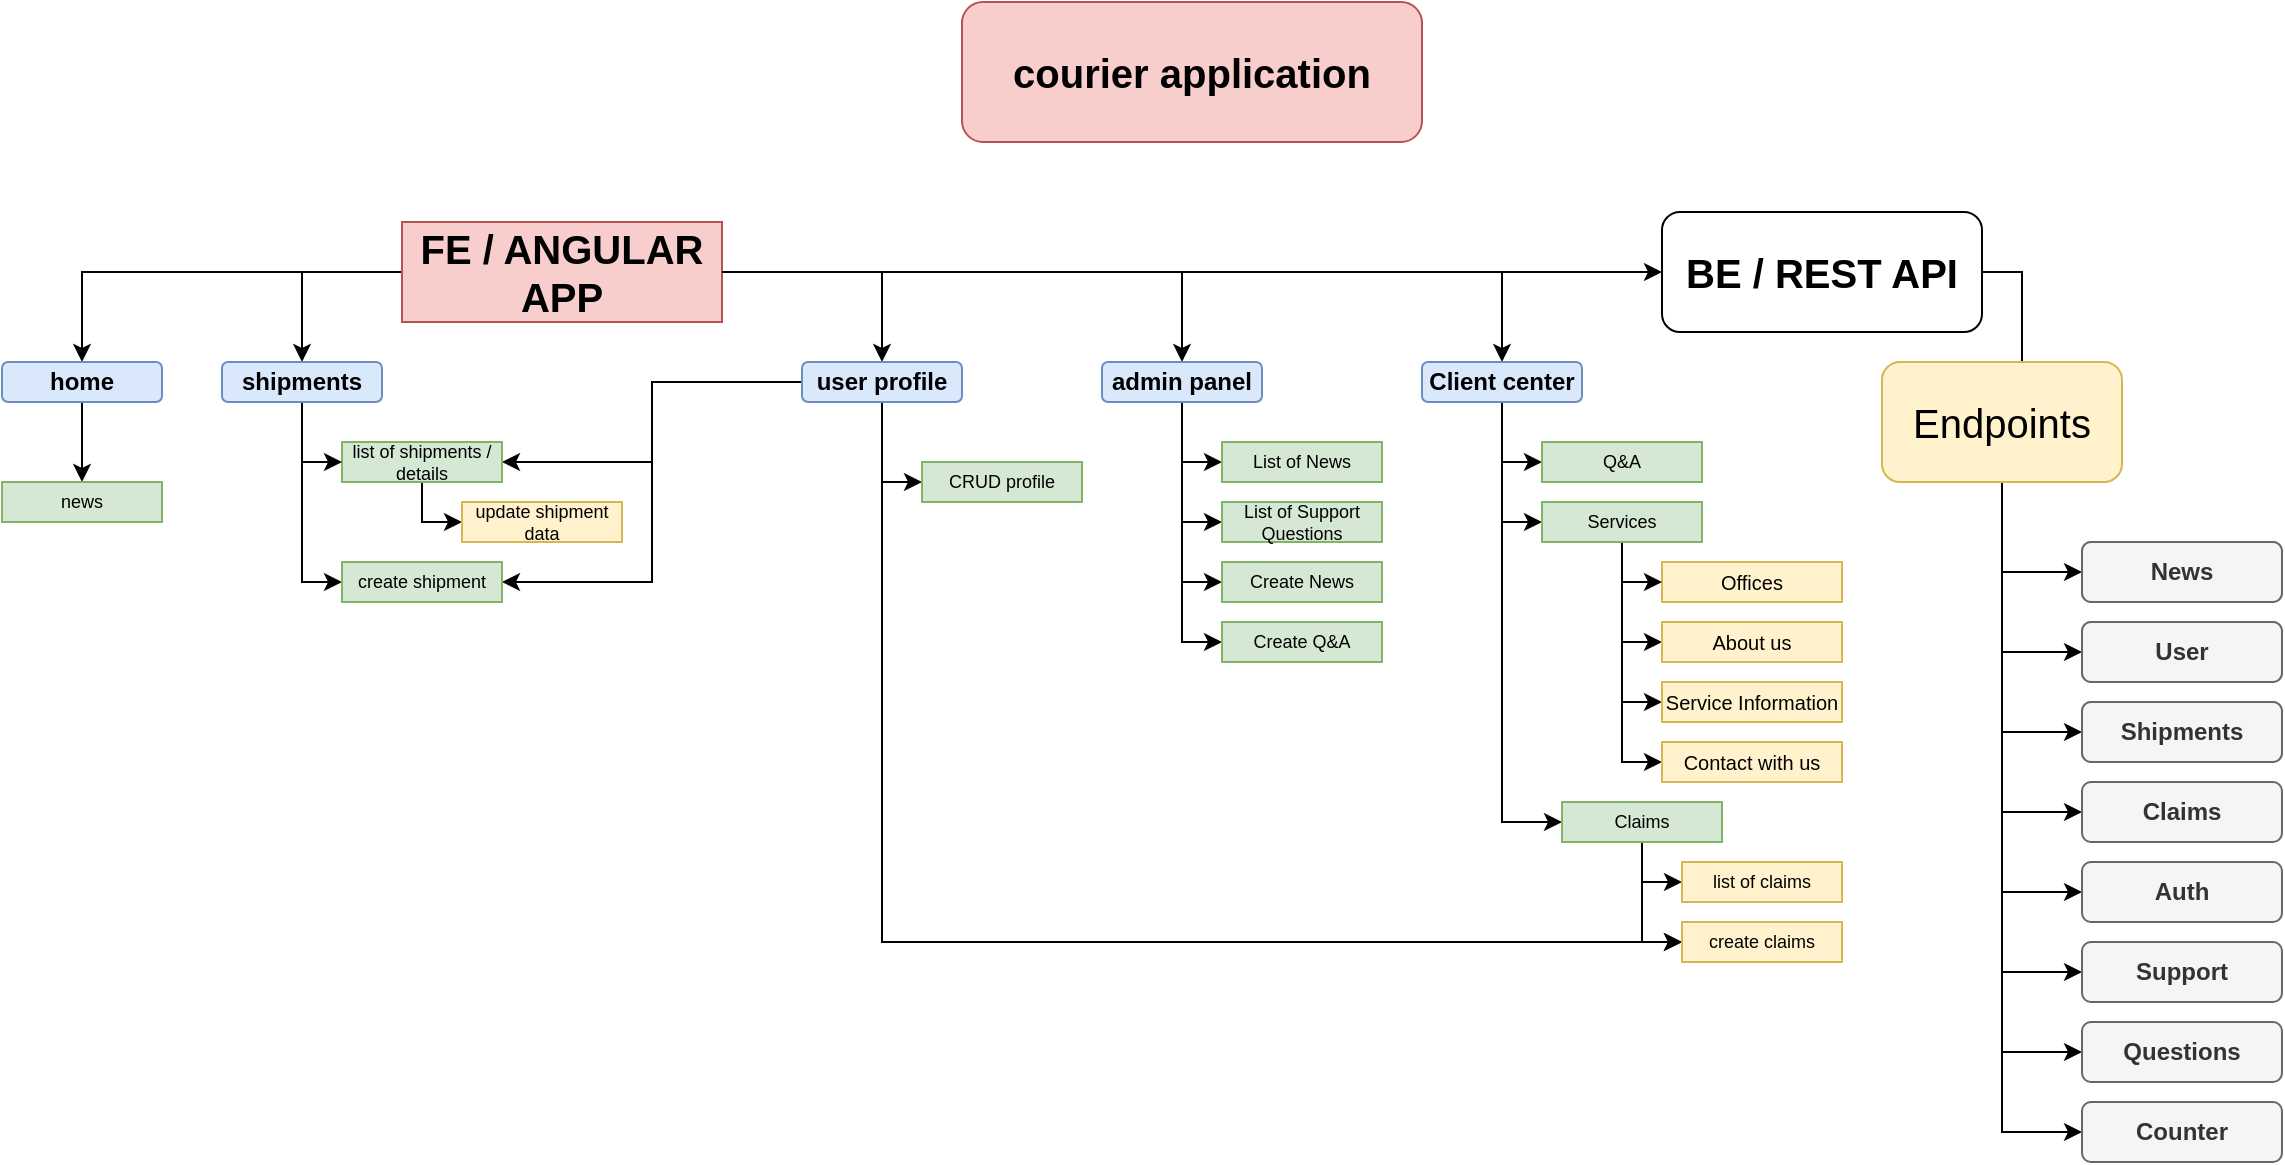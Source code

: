 <mxfile version="14.5.1" type="device"><diagram id="NmO6XR9BveKvqCJBS34-" name="Courier Workshop"><mxGraphModel dx="2401" dy="1166" grid="1" gridSize="10" guides="1" tooltips="1" connect="1" arrows="1" fold="1" page="1" pageScale="1" pageWidth="850" pageHeight="1100" math="0" shadow="0"><root><mxCell id="NPtnaH-zlWrkCbMKxlkU-0"/><mxCell id="NPtnaH-zlWrkCbMKxlkU-1" parent="NPtnaH-zlWrkCbMKxlkU-0"/><mxCell id="NPtnaH-zlWrkCbMKxlkU-14" value="" style="edgeStyle=orthogonalEdgeStyle;rounded=0;orthogonalLoop=1;jettySize=auto;html=1;fontSize=9;exitX=1;exitY=0.5;exitDx=0;exitDy=0;entryX=0.5;entryY=0;entryDx=0;entryDy=0;" parent="NPtnaH-zlWrkCbMKxlkU-1" source="NPtnaH-zlWrkCbMKxlkU-2" target="NPtnaH-zlWrkCbMKxlkU-13" edge="1"><mxGeometry relative="1" as="geometry"><Array as="points"><mxPoint x="-360" y="175"/></Array></mxGeometry></mxCell><mxCell id="p-vQt3Yd0xv5iEvAyUSR-5" value="" style="edgeStyle=orthogonalEdgeStyle;rounded=0;orthogonalLoop=1;jettySize=auto;html=1;fontSize=9;exitX=1;exitY=0.5;exitDx=0;exitDy=0;entryX=0.5;entryY=0;entryDx=0;entryDy=0;" parent="NPtnaH-zlWrkCbMKxlkU-1" source="NPtnaH-zlWrkCbMKxlkU-2" target="p-vQt3Yd0xv5iEvAyUSR-4" edge="1"><mxGeometry relative="1" as="geometry"><Array as="points"><mxPoint x="-50" y="175"/></Array></mxGeometry></mxCell><mxCell id="lzf4xGbKeQQOvhCxsAVb-0" style="edgeStyle=orthogonalEdgeStyle;rounded=0;orthogonalLoop=1;jettySize=auto;html=1;entryX=0.5;entryY=0;entryDx=0;entryDy=0;" parent="NPtnaH-zlWrkCbMKxlkU-1" source="NPtnaH-zlWrkCbMKxlkU-2" target="Gd3nIjmUPdCHngAKYLW3-5" edge="1"><mxGeometry relative="1" as="geometry"/></mxCell><mxCell id="eLoHCu9SeHMB5EDeMGzE-19" style="edgeStyle=orthogonalEdgeStyle;rounded=0;orthogonalLoop=1;jettySize=auto;html=1;entryX=0;entryY=0.5;entryDx=0;entryDy=0;" edge="1" parent="NPtnaH-zlWrkCbMKxlkU-1" source="NPtnaH-zlWrkCbMKxlkU-2" target="eLoHCu9SeHMB5EDeMGzE-1"><mxGeometry relative="1" as="geometry"/></mxCell><mxCell id="eLoHCu9SeHMB5EDeMGzE-23" style="edgeStyle=orthogonalEdgeStyle;rounded=0;orthogonalLoop=1;jettySize=auto;html=1;entryX=0.5;entryY=0;entryDx=0;entryDy=0;" edge="1" parent="NPtnaH-zlWrkCbMKxlkU-1" source="NPtnaH-zlWrkCbMKxlkU-2" target="NPtnaH-zlWrkCbMKxlkU-3"><mxGeometry relative="1" as="geometry"/></mxCell><mxCell id="NPtnaH-zlWrkCbMKxlkU-2" value="FE / ANGULAR APP" style="rounded=0;whiteSpace=wrap;html=1;fillColor=#f8cecc;strokeColor=#b85450;fontStyle=1;fontSize=20;" parent="NPtnaH-zlWrkCbMKxlkU-1" vertex="1"><mxGeometry x="-600" y="150" width="160" height="50" as="geometry"/></mxCell><mxCell id="NPtnaH-zlWrkCbMKxlkU-10" value="" style="edgeStyle=orthogonalEdgeStyle;rounded=0;orthogonalLoop=1;jettySize=auto;html=1;fontSize=10;entryX=0.5;entryY=0;entryDx=0;entryDy=0;" parent="NPtnaH-zlWrkCbMKxlkU-1" source="NPtnaH-zlWrkCbMKxlkU-3" target="NPtnaH-zlWrkCbMKxlkU-9" edge="1"><mxGeometry relative="1" as="geometry"/></mxCell><mxCell id="NPtnaH-zlWrkCbMKxlkU-3" value="home" style="whiteSpace=wrap;html=1;rounded=1;fillColor=#dae8fc;strokeColor=#6c8ebf;fontSize=12;fontStyle=1" parent="NPtnaH-zlWrkCbMKxlkU-1" vertex="1"><mxGeometry x="-800" y="220" width="80" height="20" as="geometry"/></mxCell><mxCell id="NPtnaH-zlWrkCbMKxlkU-9" value="news" style="whiteSpace=wrap;html=1;rounded=0;fillColor=#d5e8d4;strokeColor=#82b366;fontSize=9;" parent="NPtnaH-zlWrkCbMKxlkU-1" vertex="1"><mxGeometry x="-800" y="280" width="80" height="20" as="geometry"/></mxCell><mxCell id="NPtnaH-zlWrkCbMKxlkU-16" value="" style="edgeStyle=orthogonalEdgeStyle;rounded=0;orthogonalLoop=1;jettySize=auto;html=1;fontSize=9;exitX=1;exitY=0.5;exitDx=0;exitDy=0;" parent="NPtnaH-zlWrkCbMKxlkU-1" source="NPtnaH-zlWrkCbMKxlkU-2" target="NPtnaH-zlWrkCbMKxlkU-15" edge="1"><mxGeometry relative="1" as="geometry"/></mxCell><mxCell id="Gd3nIjmUPdCHngAKYLW3-16" value="" style="edgeStyle=orthogonalEdgeStyle;rounded=0;orthogonalLoop=1;jettySize=auto;html=1;entryX=0;entryY=0.5;entryDx=0;entryDy=0;" parent="NPtnaH-zlWrkCbMKxlkU-1" source="NPtnaH-zlWrkCbMKxlkU-13" target="Gd3nIjmUPdCHngAKYLW3-14" edge="1"><mxGeometry relative="1" as="geometry"/></mxCell><mxCell id="Gd3nIjmUPdCHngAKYLW3-21" value="" style="edgeStyle=orthogonalEdgeStyle;rounded=0;orthogonalLoop=1;jettySize=auto;html=1;entryX=1;entryY=0.5;entryDx=0;entryDy=0;" parent="NPtnaH-zlWrkCbMKxlkU-1" source="NPtnaH-zlWrkCbMKxlkU-13" target="NPtnaH-zlWrkCbMKxlkU-19" edge="1"><mxGeometry relative="1" as="geometry"/></mxCell><mxCell id="Gd3nIjmUPdCHngAKYLW3-45" style="edgeStyle=orthogonalEdgeStyle;rounded=0;orthogonalLoop=1;jettySize=auto;html=1;entryX=0;entryY=0.5;entryDx=0;entryDy=0;exitX=0.5;exitY=1;exitDx=0;exitDy=0;" parent="NPtnaH-zlWrkCbMKxlkU-1" source="NPtnaH-zlWrkCbMKxlkU-13" target="Gd3nIjmUPdCHngAKYLW3-27" edge="1"><mxGeometry relative="1" as="geometry"/></mxCell><mxCell id="lzf4xGbKeQQOvhCxsAVb-1" style="edgeStyle=orthogonalEdgeStyle;rounded=0;orthogonalLoop=1;jettySize=auto;html=1;entryX=1;entryY=0.5;entryDx=0;entryDy=0;" parent="NPtnaH-zlWrkCbMKxlkU-1" source="NPtnaH-zlWrkCbMKxlkU-13" target="NPtnaH-zlWrkCbMKxlkU-22" edge="1"><mxGeometry relative="1" as="geometry"/></mxCell><mxCell id="NPtnaH-zlWrkCbMKxlkU-13" value="user profile" style="rounded=1;whiteSpace=wrap;html=1;fillColor=#dae8fc;strokeColor=#6c8ebf;fontSize=12;fontStyle=1" parent="NPtnaH-zlWrkCbMKxlkU-1" vertex="1"><mxGeometry x="-400" y="220" width="80" height="20" as="geometry"/></mxCell><mxCell id="Gd3nIjmUPdCHngAKYLW3-31" value="" style="edgeStyle=orthogonalEdgeStyle;rounded=0;orthogonalLoop=1;jettySize=auto;html=1;entryX=0;entryY=0.5;entryDx=0;entryDy=0;" parent="NPtnaH-zlWrkCbMKxlkU-1" source="NPtnaH-zlWrkCbMKxlkU-15" target="Gd3nIjmUPdCHngAKYLW3-30" edge="1"><mxGeometry relative="1" as="geometry"><mxPoint x="-260" y="290" as="targetPoint"/></mxGeometry></mxCell><mxCell id="Gd3nIjmUPdCHngAKYLW3-33" style="edgeStyle=orthogonalEdgeStyle;rounded=0;orthogonalLoop=1;jettySize=auto;html=1;entryX=0;entryY=0.5;entryDx=0;entryDy=0;" parent="NPtnaH-zlWrkCbMKxlkU-1" source="NPtnaH-zlWrkCbMKxlkU-15" target="Gd3nIjmUPdCHngAKYLW3-32" edge="1"><mxGeometry relative="1" as="geometry"/></mxCell><mxCell id="Gd3nIjmUPdCHngAKYLW3-35" style="edgeStyle=orthogonalEdgeStyle;rounded=0;orthogonalLoop=1;jettySize=auto;html=1;entryX=0;entryY=0.5;entryDx=0;entryDy=0;" parent="NPtnaH-zlWrkCbMKxlkU-1" source="NPtnaH-zlWrkCbMKxlkU-15" target="Gd3nIjmUPdCHngAKYLW3-34" edge="1"><mxGeometry relative="1" as="geometry"/></mxCell><mxCell id="Gd3nIjmUPdCHngAKYLW3-37" style="edgeStyle=orthogonalEdgeStyle;rounded=0;orthogonalLoop=1;jettySize=auto;html=1;entryX=0;entryY=0.5;entryDx=0;entryDy=0;" parent="NPtnaH-zlWrkCbMKxlkU-1" source="NPtnaH-zlWrkCbMKxlkU-15" target="Gd3nIjmUPdCHngAKYLW3-36" edge="1"><mxGeometry relative="1" as="geometry"/></mxCell><mxCell id="NPtnaH-zlWrkCbMKxlkU-15" value="admin panel" style="rounded=1;whiteSpace=wrap;html=1;fillColor=#dae8fc;strokeColor=#6c8ebf;fontSize=12;fontStyle=1" parent="NPtnaH-zlWrkCbMKxlkU-1" vertex="1"><mxGeometry x="-250" y="220" width="80" height="20" as="geometry"/></mxCell><mxCell id="Gd3nIjmUPdCHngAKYLW3-20" value="" style="edgeStyle=orthogonalEdgeStyle;rounded=0;orthogonalLoop=1;jettySize=auto;html=1;entryX=0;entryY=0.5;entryDx=0;entryDy=0;" parent="NPtnaH-zlWrkCbMKxlkU-1" source="NPtnaH-zlWrkCbMKxlkU-19" target="Gd3nIjmUPdCHngAKYLW3-12" edge="1"><mxGeometry relative="1" as="geometry"/></mxCell><mxCell id="NPtnaH-zlWrkCbMKxlkU-19" value="list of shipments / details" style="rounded=0;whiteSpace=wrap;html=1;fontSize=9;fillColor=#d5e8d4;strokeColor=#82b366;" parent="NPtnaH-zlWrkCbMKxlkU-1" vertex="1"><mxGeometry x="-630" y="260" width="80" height="20" as="geometry"/></mxCell><mxCell id="p-vQt3Yd0xv5iEvAyUSR-0" value="&lt;span style=&quot;font-size: 20px ; font-weight: 700&quot;&gt;courier application&lt;/span&gt;" style="rounded=1;whiteSpace=wrap;html=1;fontSize=9;fillColor=#f8cecc;strokeColor=#b85450;" parent="NPtnaH-zlWrkCbMKxlkU-1" vertex="1"><mxGeometry x="-320" y="40" width="230" height="70" as="geometry"/></mxCell><mxCell id="HiPEpVEKHthdtDCpH-q--5" value="" style="edgeStyle=orthogonalEdgeStyle;rounded=0;orthogonalLoop=1;jettySize=auto;html=1;fontSize=20;entryX=0;entryY=0.5;entryDx=0;entryDy=0;" parent="NPtnaH-zlWrkCbMKxlkU-1" source="p-vQt3Yd0xv5iEvAyUSR-4" target="HiPEpVEKHthdtDCpH-q--4" edge="1"><mxGeometry relative="1" as="geometry"/></mxCell><mxCell id="HiPEpVEKHthdtDCpH-q--7" value="" style="edgeStyle=orthogonalEdgeStyle;rounded=0;orthogonalLoop=1;jettySize=auto;html=1;fontSize=20;entryX=0;entryY=0.5;entryDx=0;entryDy=0;" parent="NPtnaH-zlWrkCbMKxlkU-1" source="p-vQt3Yd0xv5iEvAyUSR-4" target="HiPEpVEKHthdtDCpH-q--6" edge="1"><mxGeometry relative="1" as="geometry"/></mxCell><mxCell id="HiPEpVEKHthdtDCpH-q--9" value="" style="edgeStyle=orthogonalEdgeStyle;rounded=0;orthogonalLoop=1;jettySize=auto;html=1;fontSize=20;entryX=0;entryY=0.5;entryDx=0;entryDy=0;" parent="NPtnaH-zlWrkCbMKxlkU-1" source="p-vQt3Yd0xv5iEvAyUSR-4" target="HiPEpVEKHthdtDCpH-q--8" edge="1"><mxGeometry relative="1" as="geometry"/></mxCell><mxCell id="p-vQt3Yd0xv5iEvAyUSR-4" value="Client center" style="rounded=1;whiteSpace=wrap;html=1;fillColor=#dae8fc;strokeColor=#6c8ebf;fontSize=12;fontStyle=1" parent="NPtnaH-zlWrkCbMKxlkU-1" vertex="1"><mxGeometry x="-90" y="220" width="80" height="20" as="geometry"/></mxCell><mxCell id="Bi6nx2r3LPIk76tK47jU-1" value="&lt;font size=&quot;1&quot;&gt;Offices&lt;/font&gt;" style="whiteSpace=wrap;html=1;rounded=0;fillColor=#fff2cc;strokeColor=#d6b656;" parent="NPtnaH-zlWrkCbMKxlkU-1" vertex="1"><mxGeometry x="30" y="320" width="90" height="20" as="geometry"/></mxCell><mxCell id="HiPEpVEKHthdtDCpH-q--4" value="Q&amp;amp;A" style="rounded=0;whiteSpace=wrap;html=1;fillColor=#d5e8d4;strokeColor=#82b366;fontSize=9;" parent="NPtnaH-zlWrkCbMKxlkU-1" vertex="1"><mxGeometry x="-30" y="260" width="80" height="20" as="geometry"/></mxCell><mxCell id="Gd3nIjmUPdCHngAKYLW3-29" value="" style="edgeStyle=orthogonalEdgeStyle;rounded=0;orthogonalLoop=1;jettySize=auto;html=1;entryX=0;entryY=0.5;entryDx=0;entryDy=0;" parent="NPtnaH-zlWrkCbMKxlkU-1" source="HiPEpVEKHthdtDCpH-q--6" target="Bi6nx2r3LPIk76tK47jU-1" edge="1"><mxGeometry relative="1" as="geometry"/></mxCell><mxCell id="Gd3nIjmUPdCHngAKYLW3-39" style="edgeStyle=orthogonalEdgeStyle;rounded=0;orthogonalLoop=1;jettySize=auto;html=1;entryX=0;entryY=0.5;entryDx=0;entryDy=0;" parent="NPtnaH-zlWrkCbMKxlkU-1" source="HiPEpVEKHthdtDCpH-q--6" target="Gd3nIjmUPdCHngAKYLW3-38" edge="1"><mxGeometry relative="1" as="geometry"><Array as="points"><mxPoint x="10" y="360"/></Array></mxGeometry></mxCell><mxCell id="Gd3nIjmUPdCHngAKYLW3-43" style="edgeStyle=orthogonalEdgeStyle;rounded=0;orthogonalLoop=1;jettySize=auto;html=1;entryX=0;entryY=0.5;entryDx=0;entryDy=0;" parent="NPtnaH-zlWrkCbMKxlkU-1" source="HiPEpVEKHthdtDCpH-q--6" target="Gd3nIjmUPdCHngAKYLW3-42" edge="1"><mxGeometry relative="1" as="geometry"/></mxCell><mxCell id="Gd3nIjmUPdCHngAKYLW3-44" style="edgeStyle=orthogonalEdgeStyle;rounded=0;orthogonalLoop=1;jettySize=auto;html=1;entryX=0;entryY=0.5;entryDx=0;entryDy=0;" parent="NPtnaH-zlWrkCbMKxlkU-1" source="HiPEpVEKHthdtDCpH-q--6" target="Gd3nIjmUPdCHngAKYLW3-40" edge="1"><mxGeometry relative="1" as="geometry"/></mxCell><mxCell id="HiPEpVEKHthdtDCpH-q--6" value="Services" style="rounded=0;whiteSpace=wrap;html=1;fillColor=#d5e8d4;strokeColor=#82b366;fontSize=9;" parent="NPtnaH-zlWrkCbMKxlkU-1" vertex="1"><mxGeometry x="-30" y="290" width="80" height="20" as="geometry"/></mxCell><mxCell id="Gd3nIjmUPdCHngAKYLW3-26" value="" style="edgeStyle=orthogonalEdgeStyle;rounded=0;orthogonalLoop=1;jettySize=auto;html=1;entryX=0;entryY=0.5;entryDx=0;entryDy=0;" parent="NPtnaH-zlWrkCbMKxlkU-1" source="HiPEpVEKHthdtDCpH-q--8" target="Gd3nIjmUPdCHngAKYLW3-25" edge="1"><mxGeometry relative="1" as="geometry"/></mxCell><mxCell id="Gd3nIjmUPdCHngAKYLW3-28" value="" style="edgeStyle=orthogonalEdgeStyle;rounded=0;orthogonalLoop=1;jettySize=auto;html=1;entryX=0;entryY=0.5;entryDx=0;entryDy=0;" parent="NPtnaH-zlWrkCbMKxlkU-1" source="HiPEpVEKHthdtDCpH-q--8" target="Gd3nIjmUPdCHngAKYLW3-27" edge="1"><mxGeometry relative="1" as="geometry"/></mxCell><mxCell id="HiPEpVEKHthdtDCpH-q--8" value="Claims" style="rounded=0;whiteSpace=wrap;html=1;fillColor=#d5e8d4;strokeColor=#82b366;fontSize=9;" parent="NPtnaH-zlWrkCbMKxlkU-1" vertex="1"><mxGeometry x="-20" y="440" width="80" height="20" as="geometry"/></mxCell><mxCell id="Gd3nIjmUPdCHngAKYLW3-18" value="" style="edgeStyle=orthogonalEdgeStyle;rounded=0;orthogonalLoop=1;jettySize=auto;html=1;entryX=0;entryY=0.5;entryDx=0;entryDy=0;" parent="NPtnaH-zlWrkCbMKxlkU-1" source="Gd3nIjmUPdCHngAKYLW3-5" target="NPtnaH-zlWrkCbMKxlkU-22" edge="1"><mxGeometry relative="1" as="geometry"/></mxCell><mxCell id="Gd3nIjmUPdCHngAKYLW3-19" style="edgeStyle=orthogonalEdgeStyle;rounded=0;orthogonalLoop=1;jettySize=auto;html=1;entryX=0;entryY=0.5;entryDx=0;entryDy=0;" parent="NPtnaH-zlWrkCbMKxlkU-1" source="Gd3nIjmUPdCHngAKYLW3-5" target="NPtnaH-zlWrkCbMKxlkU-19" edge="1"><mxGeometry relative="1" as="geometry"/></mxCell><mxCell id="Gd3nIjmUPdCHngAKYLW3-5" value="shipments" style="whiteSpace=wrap;html=1;rounded=1;fillColor=#dae8fc;strokeColor=#6c8ebf;fontSize=12;fontStyle=1" parent="NPtnaH-zlWrkCbMKxlkU-1" vertex="1"><mxGeometry x="-690" y="220" width="80" height="20" as="geometry"/></mxCell><mxCell id="Gd3nIjmUPdCHngAKYLW3-12" value="update shipment data" style="rounded=0;whiteSpace=wrap;html=1;fontSize=9;fillColor=#fff2cc;strokeColor=#d6b656;" parent="NPtnaH-zlWrkCbMKxlkU-1" vertex="1"><mxGeometry x="-570" y="290" width="80" height="20" as="geometry"/></mxCell><mxCell id="Gd3nIjmUPdCHngAKYLW3-14" value="CRUD profile" style="rounded=0;whiteSpace=wrap;html=1;fontSize=9;fillColor=#d5e8d4;strokeColor=#82b366;" parent="NPtnaH-zlWrkCbMKxlkU-1" vertex="1"><mxGeometry x="-340" y="270" width="80" height="20" as="geometry"/></mxCell><mxCell id="NPtnaH-zlWrkCbMKxlkU-22" value="create shipment" style="rounded=0;whiteSpace=wrap;html=1;fontSize=9;fillColor=#d5e8d4;strokeColor=#82b366;" parent="NPtnaH-zlWrkCbMKxlkU-1" vertex="1"><mxGeometry x="-630" y="320" width="80" height="20" as="geometry"/></mxCell><mxCell id="Gd3nIjmUPdCHngAKYLW3-25" value="list of claims" style="rounded=0;whiteSpace=wrap;html=1;fontSize=9;fillColor=#fff2cc;strokeColor=#d6b656;" parent="NPtnaH-zlWrkCbMKxlkU-1" vertex="1"><mxGeometry x="40" y="470" width="80" height="20" as="geometry"/></mxCell><mxCell id="Gd3nIjmUPdCHngAKYLW3-27" value="create claims" style="rounded=0;whiteSpace=wrap;html=1;fontSize=9;fillColor=#fff2cc;strokeColor=#d6b656;" parent="NPtnaH-zlWrkCbMKxlkU-1" vertex="1"><mxGeometry x="40" y="500" width="80" height="20" as="geometry"/></mxCell><mxCell id="Gd3nIjmUPdCHngAKYLW3-30" value="List of News" style="rounded=0;whiteSpace=wrap;html=1;fontSize=9;fillColor=#d5e8d4;strokeColor=#82b366;" parent="NPtnaH-zlWrkCbMKxlkU-1" vertex="1"><mxGeometry x="-190" y="260" width="80" height="20" as="geometry"/></mxCell><mxCell id="Gd3nIjmUPdCHngAKYLW3-32" value="List of Support Questions" style="rounded=0;whiteSpace=wrap;html=1;fontSize=9;fillColor=#d5e8d4;strokeColor=#82b366;" parent="NPtnaH-zlWrkCbMKxlkU-1" vertex="1"><mxGeometry x="-190" y="290" width="80" height="20" as="geometry"/></mxCell><mxCell id="Gd3nIjmUPdCHngAKYLW3-34" value="Create News" style="rounded=0;whiteSpace=wrap;html=1;fontSize=9;fillColor=#d5e8d4;strokeColor=#82b366;" parent="NPtnaH-zlWrkCbMKxlkU-1" vertex="1"><mxGeometry x="-190" y="320" width="80" height="20" as="geometry"/></mxCell><mxCell id="Gd3nIjmUPdCHngAKYLW3-36" value="Create Q&amp;amp;A" style="rounded=0;whiteSpace=wrap;html=1;fontSize=9;fillColor=#d5e8d4;strokeColor=#82b366;" parent="NPtnaH-zlWrkCbMKxlkU-1" vertex="1"><mxGeometry x="-190" y="350" width="80" height="20" as="geometry"/></mxCell><mxCell id="Gd3nIjmUPdCHngAKYLW3-38" value="&lt;font size=&quot;1&quot;&gt;About us&lt;/font&gt;" style="whiteSpace=wrap;html=1;rounded=0;fillColor=#fff2cc;strokeColor=#d6b656;" parent="NPtnaH-zlWrkCbMKxlkU-1" vertex="1"><mxGeometry x="30" y="350" width="90" height="20" as="geometry"/></mxCell><mxCell id="Gd3nIjmUPdCHngAKYLW3-40" value="&lt;font size=&quot;1&quot;&gt;Service Information&lt;/font&gt;" style="whiteSpace=wrap;html=1;rounded=0;fillColor=#fff2cc;strokeColor=#d6b656;" parent="NPtnaH-zlWrkCbMKxlkU-1" vertex="1"><mxGeometry x="30" y="380" width="90" height="20" as="geometry"/></mxCell><mxCell id="Gd3nIjmUPdCHngAKYLW3-42" value="&lt;font size=&quot;1&quot;&gt;Contact with us&lt;/font&gt;" style="whiteSpace=wrap;html=1;rounded=0;fillColor=#fff2cc;strokeColor=#d6b656;" parent="NPtnaH-zlWrkCbMKxlkU-1" vertex="1"><mxGeometry x="30" y="410" width="90" height="20" as="geometry"/></mxCell><mxCell id="eLoHCu9SeHMB5EDeMGzE-0" value="" style="edgeStyle=orthogonalEdgeStyle;rounded=0;orthogonalLoop=1;jettySize=auto;html=1;entryX=0.5;entryY=0;entryDx=0;entryDy=0;exitX=1;exitY=0.5;exitDx=0;exitDy=0;" edge="1" parent="NPtnaH-zlWrkCbMKxlkU-1" source="eLoHCu9SeHMB5EDeMGzE-1" target="eLoHCu9SeHMB5EDeMGzE-10"><mxGeometry relative="1" as="geometry"/></mxCell><mxCell id="eLoHCu9SeHMB5EDeMGzE-1" value="&lt;b&gt;BE / REST API&lt;/b&gt;" style="rounded=1;whiteSpace=wrap;html=1;fontSize=20;" vertex="1" parent="NPtnaH-zlWrkCbMKxlkU-1"><mxGeometry x="30" y="145" width="160" height="60" as="geometry"/></mxCell><mxCell id="eLoHCu9SeHMB5EDeMGzE-2" value="" style="edgeStyle=orthogonalEdgeStyle;rounded=0;orthogonalLoop=1;jettySize=auto;html=1;entryX=0;entryY=0.5;entryDx=0;entryDy=0;" edge="1" parent="NPtnaH-zlWrkCbMKxlkU-1" source="eLoHCu9SeHMB5EDeMGzE-10" target="eLoHCu9SeHMB5EDeMGzE-11"><mxGeometry relative="1" as="geometry"/></mxCell><mxCell id="eLoHCu9SeHMB5EDeMGzE-3" value="" style="edgeStyle=orthogonalEdgeStyle;rounded=0;orthogonalLoop=1;jettySize=auto;html=1;entryX=0;entryY=0.5;entryDx=0;entryDy=0;" edge="1" parent="NPtnaH-zlWrkCbMKxlkU-1" source="eLoHCu9SeHMB5EDeMGzE-10" target="eLoHCu9SeHMB5EDeMGzE-12"><mxGeometry relative="1" as="geometry"><mxPoint x="560" y="250" as="targetPoint"/></mxGeometry></mxCell><mxCell id="eLoHCu9SeHMB5EDeMGzE-4" style="edgeStyle=orthogonalEdgeStyle;rounded=0;orthogonalLoop=1;jettySize=auto;html=1;entryX=0;entryY=0.5;entryDx=0;entryDy=0;" edge="1" parent="NPtnaH-zlWrkCbMKxlkU-1" source="eLoHCu9SeHMB5EDeMGzE-10" target="eLoHCu9SeHMB5EDeMGzE-13"><mxGeometry relative="1" as="geometry"><mxPoint x="680" y="320" as="targetPoint"/></mxGeometry></mxCell><mxCell id="eLoHCu9SeHMB5EDeMGzE-5" style="edgeStyle=orthogonalEdgeStyle;rounded=0;orthogonalLoop=1;jettySize=auto;html=1;entryX=0;entryY=0.5;entryDx=0;entryDy=0;" edge="1" parent="NPtnaH-zlWrkCbMKxlkU-1" source="eLoHCu9SeHMB5EDeMGzE-10" target="eLoHCu9SeHMB5EDeMGzE-16"><mxGeometry relative="1" as="geometry"><mxPoint x="1100" y="320" as="targetPoint"/></mxGeometry></mxCell><mxCell id="eLoHCu9SeHMB5EDeMGzE-6" style="edgeStyle=orthogonalEdgeStyle;rounded=0;orthogonalLoop=1;jettySize=auto;html=1;entryX=0;entryY=0.5;entryDx=0;entryDy=0;" edge="1" parent="NPtnaH-zlWrkCbMKxlkU-1" source="eLoHCu9SeHMB5EDeMGzE-10" target="eLoHCu9SeHMB5EDeMGzE-14"><mxGeometry relative="1" as="geometry"/></mxCell><mxCell id="eLoHCu9SeHMB5EDeMGzE-7" style="edgeStyle=orthogonalEdgeStyle;rounded=0;orthogonalLoop=1;jettySize=auto;html=1;entryX=0;entryY=0.5;entryDx=0;entryDy=0;" edge="1" parent="NPtnaH-zlWrkCbMKxlkU-1" source="eLoHCu9SeHMB5EDeMGzE-10" target="eLoHCu9SeHMB5EDeMGzE-15"><mxGeometry relative="1" as="geometry"/></mxCell><mxCell id="eLoHCu9SeHMB5EDeMGzE-8" style="edgeStyle=orthogonalEdgeStyle;rounded=0;orthogonalLoop=1;jettySize=auto;html=1;entryX=0;entryY=0.5;entryDx=0;entryDy=0;" edge="1" parent="NPtnaH-zlWrkCbMKxlkU-1" source="eLoHCu9SeHMB5EDeMGzE-10" target="eLoHCu9SeHMB5EDeMGzE-17"><mxGeometry relative="1" as="geometry"/></mxCell><mxCell id="eLoHCu9SeHMB5EDeMGzE-9" style="edgeStyle=orthogonalEdgeStyle;rounded=0;orthogonalLoop=1;jettySize=auto;html=1;entryX=0;entryY=0.5;entryDx=0;entryDy=0;" edge="1" parent="NPtnaH-zlWrkCbMKxlkU-1" source="eLoHCu9SeHMB5EDeMGzE-10" target="eLoHCu9SeHMB5EDeMGzE-18"><mxGeometry relative="1" as="geometry"/></mxCell><mxCell id="eLoHCu9SeHMB5EDeMGzE-10" value="Endpoints" style="rounded=1;whiteSpace=wrap;html=1;fontSize=20;fillColor=#fff2cc;strokeColor=#d6b656;" vertex="1" parent="NPtnaH-zlWrkCbMKxlkU-1"><mxGeometry x="140" y="220" width="120" height="60" as="geometry"/></mxCell><mxCell id="eLoHCu9SeHMB5EDeMGzE-11" value="News" style="rounded=1;whiteSpace=wrap;html=1;fontSize=12;fillColor=#dae8fc;strokeColor=#6c8ebf;fontStyle=1;" vertex="1" parent="NPtnaH-zlWrkCbMKxlkU-1"><mxGeometry x="240" y="310" width="100" height="30" as="geometry"/></mxCell><mxCell id="eLoHCu9SeHMB5EDeMGzE-12" value="User" style="rounded=1;whiteSpace=wrap;html=1;fontSize=12;fillColor=#dae8fc;strokeColor=#6c8ebf;fontStyle=1;" vertex="1" parent="NPtnaH-zlWrkCbMKxlkU-1"><mxGeometry x="240" y="350" width="100" height="30" as="geometry"/></mxCell><mxCell id="eLoHCu9SeHMB5EDeMGzE-13" value="&lt;font style=&quot;font-size: 12px&quot;&gt;Shipments&lt;/font&gt;" style="rounded=1;whiteSpace=wrap;html=1;fontSize=12;fillColor=#dae8fc;strokeColor=#6c8ebf;fontStyle=1;" vertex="1" parent="NPtnaH-zlWrkCbMKxlkU-1"><mxGeometry x="240" y="390" width="100" height="30" as="geometry"/></mxCell><mxCell id="eLoHCu9SeHMB5EDeMGzE-14" value="Auth" style="rounded=1;whiteSpace=wrap;html=1;fontSize=12;fillColor=#f5f5f5;strokeColor=#666666;fontStyle=1;fontColor=#333333;" vertex="1" parent="NPtnaH-zlWrkCbMKxlkU-1"><mxGeometry x="240" y="470" width="100" height="30" as="geometry"/></mxCell><mxCell id="eLoHCu9SeHMB5EDeMGzE-15" value="Support" style="rounded=1;whiteSpace=wrap;html=1;fontSize=12;fillColor=#f5f5f5;strokeColor=#666666;fontStyle=1;fontColor=#333333;" vertex="1" parent="NPtnaH-zlWrkCbMKxlkU-1"><mxGeometry x="240" y="510" width="100" height="30" as="geometry"/></mxCell><mxCell id="eLoHCu9SeHMB5EDeMGzE-16" value="&lt;font style=&quot;font-size: 12px&quot;&gt;Claims&lt;/font&gt;" style="rounded=1;whiteSpace=wrap;html=1;fontSize=12;fillColor=#f5f5f5;strokeColor=#666666;fontStyle=1;fontColor=#333333;" vertex="1" parent="NPtnaH-zlWrkCbMKxlkU-1"><mxGeometry x="240" y="430" width="100" height="30" as="geometry"/></mxCell><mxCell id="eLoHCu9SeHMB5EDeMGzE-17" value="Questions" style="rounded=1;whiteSpace=wrap;html=1;fontSize=12;fillColor=#f5f5f5;strokeColor=#666666;fontStyle=1;fontColor=#333333;" vertex="1" parent="NPtnaH-zlWrkCbMKxlkU-1"><mxGeometry x="240" y="550" width="100" height="30" as="geometry"/></mxCell><mxCell id="eLoHCu9SeHMB5EDeMGzE-18" value="Counter" style="rounded=1;whiteSpace=wrap;html=1;fontSize=12;fillColor=#f5f5f5;strokeColor=#666666;fontStyle=1;fontColor=#333333;" vertex="1" parent="NPtnaH-zlWrkCbMKxlkU-1"><mxGeometry x="240" y="590" width="100" height="30" as="geometry"/></mxCell><mxCell id="eLoHCu9SeHMB5EDeMGzE-20" value="News" style="rounded=1;whiteSpace=wrap;html=1;fontSize=12;fillColor=#f5f5f5;strokeColor=#666666;fontStyle=1;fontColor=#333333;" vertex="1" parent="NPtnaH-zlWrkCbMKxlkU-1"><mxGeometry x="240" y="310" width="100" height="30" as="geometry"/></mxCell><mxCell id="eLoHCu9SeHMB5EDeMGzE-21" value="User" style="rounded=1;whiteSpace=wrap;html=1;fontSize=12;fillColor=#f5f5f5;strokeColor=#666666;fontStyle=1;fontColor=#333333;" vertex="1" parent="NPtnaH-zlWrkCbMKxlkU-1"><mxGeometry x="240" y="350" width="100" height="30" as="geometry"/></mxCell><mxCell id="eLoHCu9SeHMB5EDeMGzE-22" value="&lt;font style=&quot;font-size: 12px&quot;&gt;Shipments&lt;/font&gt;" style="rounded=1;whiteSpace=wrap;html=1;fontSize=12;fillColor=#f5f5f5;strokeColor=#666666;fontStyle=1;fontColor=#333333;" vertex="1" parent="NPtnaH-zlWrkCbMKxlkU-1"><mxGeometry x="240" y="390" width="100" height="30" as="geometry"/></mxCell></root></mxGraphModel></diagram></mxfile>